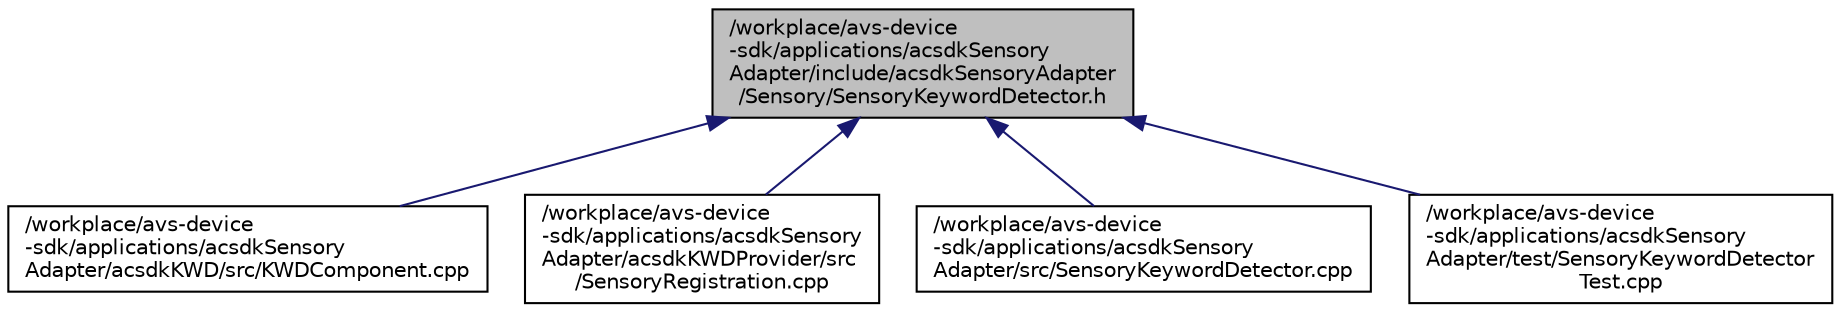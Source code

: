 digraph "/workplace/avs-device-sdk/applications/acsdkSensoryAdapter/include/acsdkSensoryAdapter/Sensory/SensoryKeywordDetector.h"
{
  edge [fontname="Helvetica",fontsize="10",labelfontname="Helvetica",labelfontsize="10"];
  node [fontname="Helvetica",fontsize="10",shape=record];
  Node41 [label="/workplace/avs-device\l-sdk/applications/acsdkSensory\lAdapter/include/acsdkSensoryAdapter\l/Sensory/SensoryKeywordDetector.h",height=0.2,width=0.4,color="black", fillcolor="grey75", style="filled", fontcolor="black"];
  Node41 -> Node42 [dir="back",color="midnightblue",fontsize="10",style="solid",fontname="Helvetica"];
  Node42 [label="/workplace/avs-device\l-sdk/applications/acsdkSensory\lAdapter/acsdkKWD/src/KWDComponent.cpp",height=0.2,width=0.4,color="black", fillcolor="white", style="filled",URL="$applications_2acsdk_sensory_adapter_2acsdk_k_w_d_2src_2_k_w_d_component_8cpp.html"];
  Node41 -> Node43 [dir="back",color="midnightblue",fontsize="10",style="solid",fontname="Helvetica"];
  Node43 [label="/workplace/avs-device\l-sdk/applications/acsdkSensory\lAdapter/acsdkKWDProvider/src\l/SensoryRegistration.cpp",height=0.2,width=0.4,color="black", fillcolor="white", style="filled",URL="$_sensory_registration_8cpp.html"];
  Node41 -> Node44 [dir="back",color="midnightblue",fontsize="10",style="solid",fontname="Helvetica"];
  Node44 [label="/workplace/avs-device\l-sdk/applications/acsdkSensory\lAdapter/src/SensoryKeywordDetector.cpp",height=0.2,width=0.4,color="black", fillcolor="white", style="filled",URL="$_sensory_keyword_detector_8cpp.html"];
  Node41 -> Node45 [dir="back",color="midnightblue",fontsize="10",style="solid",fontname="Helvetica"];
  Node45 [label="/workplace/avs-device\l-sdk/applications/acsdkSensory\lAdapter/test/SensoryKeywordDetector\lTest.cpp",height=0.2,width=0.4,color="black", fillcolor="white", style="filled",URL="$_sensory_keyword_detector_test_8cpp.html"];
}
